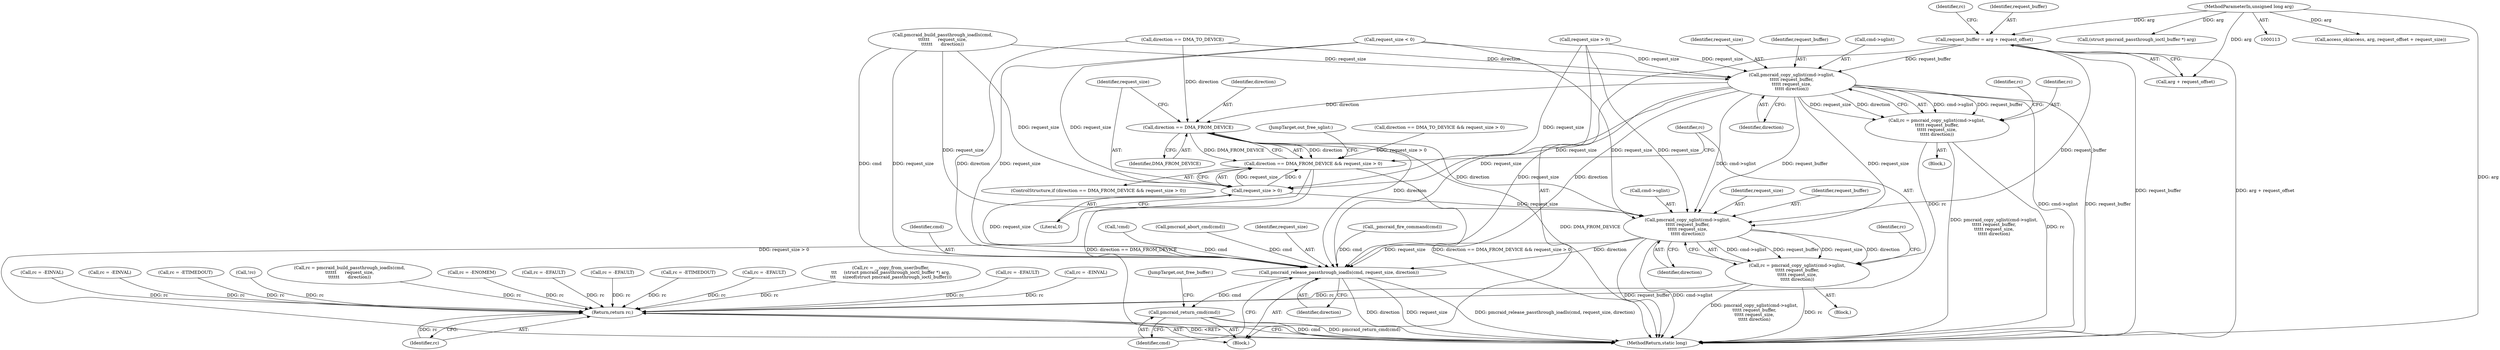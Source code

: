 digraph "0_linux_b5b515445f4f5a905c5dd27e6e682868ccd6c09d@integer" {
"1000197" [label="(Call,request_buffer = arg + request_offset)"];
"1000117" [label="(MethodParameterIn,unsigned long arg)"];
"1000488" [label="(Call,pmcraid_copy_sglist(cmd->sglist,\n\t\t\t\t\t request_buffer,\n\t\t\t\t\t request_size,\n\t\t\t\t\t direction))"];
"1000486" [label="(Call,rc = pmcraid_copy_sglist(cmd->sglist,\n\t\t\t\t\t request_buffer,\n\t\t\t\t\t request_size,\n\t\t\t\t\t direction))"];
"1000753" [label="(Return,return rc;)"];
"1000718" [label="(Call,direction == DMA_FROM_DEVICE)"];
"1000717" [label="(Call,direction == DMA_FROM_DEVICE && request_size > 0)"];
"1000727" [label="(Call,pmcraid_copy_sglist(cmd->sglist,\n\t\t\t\t\t request_buffer,\n\t\t\t\t\t request_size,\n\t\t\t\t\t direction))"];
"1000725" [label="(Call,rc = pmcraid_copy_sglist(cmd->sglist,\n\t\t\t\t\t request_buffer,\n\t\t\t\t\t request_size,\n\t\t\t\t\t direction))"];
"1000744" [label="(Call,pmcraid_release_passthrough_ioadls(cmd, request_size, direction))"];
"1000748" [label="(Call,pmcraid_return_cmd(cmd))"];
"1000721" [label="(Call,request_size > 0)"];
"1000197" [label="(Call,request_buffer = arg + request_offset)"];
"1000493" [label="(Identifier,request_size)"];
"1000739" [label="(Call,rc = -EFAULT)"];
"1000478" [label="(Call,direction == DMA_TO_DEVICE && request_size > 0)"];
"1000552" [label="(Call,_pmcraid_fire_command(cmd))"];
"1000743" [label="(JumpTarget,out_free_sglist:)"];
"1000717" [label="(Call,direction == DMA_FROM_DEVICE && request_size > 0)"];
"1000720" [label="(Identifier,DMA_FROM_DEVICE)"];
"1000496" [label="(Identifier,rc)"];
"1000749" [label="(Identifier,cmd)"];
"1000494" [label="(Identifier,direction)"];
"1000203" [label="(Identifier,rc)"];
"1000488" [label="(Call,pmcraid_copy_sglist(cmd->sglist,\n\t\t\t\t\t request_buffer,\n\t\t\t\t\t request_size,\n\t\t\t\t\t direction))"];
"1000258" [label="(Call,access_ok(access, arg, request_offset + request_size))"];
"1000202" [label="(Call,rc = __copy_from_user(buffer,\n\t\t\t     (struct pmcraid_passthrough_ioctl_buffer *) arg,\n\t\t\t     sizeof(struct pmcraid_passthrough_ioctl_buffer)))"];
"1000716" [label="(ControlStructure,if (direction == DMA_FROM_DEVICE && request_size > 0))"];
"1000745" [label="(Identifier,cmd)"];
"1000216" [label="(Call,rc = -EFAULT)"];
"1000753" [label="(Return,return rc;)"];
"1000735" [label="(Identifier,rc)"];
"1000723" [label="(Literal,0)"];
"1000198" [label="(Identifier,request_buffer)"];
"1000468" [label="(Call,request_size < 0)"];
"1000487" [label="(Identifier,rc)"];
"1000303" [label="(Call,!cmd)"];
"1000472" [label="(Call,rc = -EINVAL)"];
"1000279" [label="(Call,rc = -EINVAL)"];
"1000722" [label="(Identifier,request_size)"];
"1000293" [label="(Call,rc = -EINVAL)"];
"1000671" [label="(Call,rc = -ETIMEDOUT)"];
"1000755" [label="(MethodReturn,static long)"];
"1000629" [label="(Call,pmcraid_abort_cmd(cmd))"];
"1000486" [label="(Call,rc = pmcraid_copy_sglist(cmd->sglist,\n\t\t\t\t\t request_buffer,\n\t\t\t\t\t request_size,\n\t\t\t\t\t direction))"];
"1000265" [label="(Call,!rc)"];
"1000456" [label="(Call,pmcraid_build_passthrough_ioadls(cmd,\n\t\t\t\t\t\t      request_size,\n\t\t\t\t\t\t      direction))"];
"1000719" [label="(Identifier,direction)"];
"1000731" [label="(Identifier,request_buffer)"];
"1000747" [label="(Identifier,direction)"];
"1000744" [label="(Call,pmcraid_release_passthrough_ioadls(cmd, request_size, direction))"];
"1000454" [label="(Call,rc = pmcraid_build_passthrough_ioadls(cmd,\n\t\t\t\t\t\t      request_size,\n\t\t\t\t\t\t      direction))"];
"1000754" [label="(Identifier,rc)"];
"1000750" [label="(JumpTarget,out_free_buffer:)"];
"1000733" [label="(Identifier,direction)"];
"1000724" [label="(Block,)"];
"1000308" [label="(Call,rc = -ENOMEM)"];
"1000199" [label="(Call,arg + request_offset)"];
"1000746" [label="(Identifier,request_size)"];
"1000728" [label="(Call,cmd->sglist)"];
"1000117" [label="(MethodParameterIn,unsigned long arg)"];
"1000726" [label="(Identifier,rc)"];
"1000711" [label="(Call,rc = -EFAULT)"];
"1000482" [label="(Call,request_size > 0)"];
"1000206" [label="(Call,(struct pmcraid_passthrough_ioctl_buffer *) arg)"];
"1000479" [label="(Call,direction == DMA_TO_DEVICE)"];
"1000732" [label="(Identifier,request_size)"];
"1000725" [label="(Call,rc = pmcraid_copy_sglist(cmd->sglist,\n\t\t\t\t\t request_buffer,\n\t\t\t\t\t request_size,\n\t\t\t\t\t direction))"];
"1000727" [label="(Call,pmcraid_copy_sglist(cmd->sglist,\n\t\t\t\t\t request_buffer,\n\t\t\t\t\t request_size,\n\t\t\t\t\t direction))"];
"1000721" [label="(Call,request_size > 0)"];
"1000268" [label="(Call,rc = -EFAULT)"];
"1000748" [label="(Call,pmcraid_return_cmd(cmd))"];
"1000692" [label="(Call,rc = -ETIMEDOUT)"];
"1000492" [label="(Identifier,request_buffer)"];
"1000118" [label="(Block,)"];
"1000718" [label="(Call,direction == DMA_FROM_DEVICE)"];
"1000489" [label="(Call,cmd->sglist)"];
"1000485" [label="(Block,)"];
"1000197" -> "1000118"  [label="AST: "];
"1000197" -> "1000199"  [label="CFG: "];
"1000198" -> "1000197"  [label="AST: "];
"1000199" -> "1000197"  [label="AST: "];
"1000203" -> "1000197"  [label="CFG: "];
"1000197" -> "1000755"  [label="DDG: arg + request_offset"];
"1000197" -> "1000755"  [label="DDG: request_buffer"];
"1000117" -> "1000197"  [label="DDG: arg"];
"1000197" -> "1000488"  [label="DDG: request_buffer"];
"1000197" -> "1000727"  [label="DDG: request_buffer"];
"1000117" -> "1000113"  [label="AST: "];
"1000117" -> "1000755"  [label="DDG: arg"];
"1000117" -> "1000199"  [label="DDG: arg"];
"1000117" -> "1000206"  [label="DDG: arg"];
"1000117" -> "1000258"  [label="DDG: arg"];
"1000488" -> "1000486"  [label="AST: "];
"1000488" -> "1000494"  [label="CFG: "];
"1000489" -> "1000488"  [label="AST: "];
"1000492" -> "1000488"  [label="AST: "];
"1000493" -> "1000488"  [label="AST: "];
"1000494" -> "1000488"  [label="AST: "];
"1000486" -> "1000488"  [label="CFG: "];
"1000488" -> "1000755"  [label="DDG: cmd->sglist"];
"1000488" -> "1000755"  [label="DDG: request_buffer"];
"1000488" -> "1000486"  [label="DDG: cmd->sglist"];
"1000488" -> "1000486"  [label="DDG: request_buffer"];
"1000488" -> "1000486"  [label="DDG: request_size"];
"1000488" -> "1000486"  [label="DDG: direction"];
"1000482" -> "1000488"  [label="DDG: request_size"];
"1000468" -> "1000488"  [label="DDG: request_size"];
"1000456" -> "1000488"  [label="DDG: request_size"];
"1000479" -> "1000488"  [label="DDG: direction"];
"1000488" -> "1000718"  [label="DDG: direction"];
"1000488" -> "1000721"  [label="DDG: request_size"];
"1000488" -> "1000727"  [label="DDG: cmd->sglist"];
"1000488" -> "1000727"  [label="DDG: request_buffer"];
"1000488" -> "1000727"  [label="DDG: request_size"];
"1000488" -> "1000744"  [label="DDG: request_size"];
"1000488" -> "1000744"  [label="DDG: direction"];
"1000486" -> "1000485"  [label="AST: "];
"1000487" -> "1000486"  [label="AST: "];
"1000496" -> "1000486"  [label="CFG: "];
"1000486" -> "1000755"  [label="DDG: pmcraid_copy_sglist(cmd->sglist,\n\t\t\t\t\t request_buffer,\n\t\t\t\t\t request_size,\n\t\t\t\t\t direction)"];
"1000486" -> "1000755"  [label="DDG: rc"];
"1000486" -> "1000753"  [label="DDG: rc"];
"1000753" -> "1000118"  [label="AST: "];
"1000753" -> "1000754"  [label="CFG: "];
"1000754" -> "1000753"  [label="AST: "];
"1000755" -> "1000753"  [label="CFG: "];
"1000753" -> "1000755"  [label="DDG: <RET>"];
"1000754" -> "1000753"  [label="DDG: rc"];
"1000454" -> "1000753"  [label="DDG: rc"];
"1000711" -> "1000753"  [label="DDG: rc"];
"1000293" -> "1000753"  [label="DDG: rc"];
"1000279" -> "1000753"  [label="DDG: rc"];
"1000216" -> "1000753"  [label="DDG: rc"];
"1000268" -> "1000753"  [label="DDG: rc"];
"1000671" -> "1000753"  [label="DDG: rc"];
"1000265" -> "1000753"  [label="DDG: rc"];
"1000472" -> "1000753"  [label="DDG: rc"];
"1000725" -> "1000753"  [label="DDG: rc"];
"1000308" -> "1000753"  [label="DDG: rc"];
"1000692" -> "1000753"  [label="DDG: rc"];
"1000202" -> "1000753"  [label="DDG: rc"];
"1000739" -> "1000753"  [label="DDG: rc"];
"1000718" -> "1000717"  [label="AST: "];
"1000718" -> "1000720"  [label="CFG: "];
"1000719" -> "1000718"  [label="AST: "];
"1000720" -> "1000718"  [label="AST: "];
"1000722" -> "1000718"  [label="CFG: "];
"1000717" -> "1000718"  [label="CFG: "];
"1000718" -> "1000755"  [label="DDG: DMA_FROM_DEVICE"];
"1000718" -> "1000717"  [label="DDG: direction"];
"1000718" -> "1000717"  [label="DDG: DMA_FROM_DEVICE"];
"1000479" -> "1000718"  [label="DDG: direction"];
"1000718" -> "1000727"  [label="DDG: direction"];
"1000718" -> "1000744"  [label="DDG: direction"];
"1000717" -> "1000716"  [label="AST: "];
"1000717" -> "1000721"  [label="CFG: "];
"1000721" -> "1000717"  [label="AST: "];
"1000726" -> "1000717"  [label="CFG: "];
"1000743" -> "1000717"  [label="CFG: "];
"1000717" -> "1000755"  [label="DDG: direction == DMA_FROM_DEVICE && request_size > 0"];
"1000717" -> "1000755"  [label="DDG: request_size > 0"];
"1000717" -> "1000755"  [label="DDG: direction == DMA_FROM_DEVICE"];
"1000721" -> "1000717"  [label="DDG: request_size"];
"1000721" -> "1000717"  [label="DDG: 0"];
"1000478" -> "1000717"  [label="DDG: request_size > 0"];
"1000727" -> "1000725"  [label="AST: "];
"1000727" -> "1000733"  [label="CFG: "];
"1000728" -> "1000727"  [label="AST: "];
"1000731" -> "1000727"  [label="AST: "];
"1000732" -> "1000727"  [label="AST: "];
"1000733" -> "1000727"  [label="AST: "];
"1000725" -> "1000727"  [label="CFG: "];
"1000727" -> "1000755"  [label="DDG: request_buffer"];
"1000727" -> "1000755"  [label="DDG: cmd->sglist"];
"1000727" -> "1000725"  [label="DDG: cmd->sglist"];
"1000727" -> "1000725"  [label="DDG: request_buffer"];
"1000727" -> "1000725"  [label="DDG: request_size"];
"1000727" -> "1000725"  [label="DDG: direction"];
"1000482" -> "1000727"  [label="DDG: request_size"];
"1000468" -> "1000727"  [label="DDG: request_size"];
"1000456" -> "1000727"  [label="DDG: request_size"];
"1000721" -> "1000727"  [label="DDG: request_size"];
"1000727" -> "1000744"  [label="DDG: request_size"];
"1000727" -> "1000744"  [label="DDG: direction"];
"1000725" -> "1000724"  [label="AST: "];
"1000726" -> "1000725"  [label="AST: "];
"1000735" -> "1000725"  [label="CFG: "];
"1000725" -> "1000755"  [label="DDG: pmcraid_copy_sglist(cmd->sglist,\n\t\t\t\t\t request_buffer,\n\t\t\t\t\t request_size,\n\t\t\t\t\t direction)"];
"1000725" -> "1000755"  [label="DDG: rc"];
"1000744" -> "1000118"  [label="AST: "];
"1000744" -> "1000747"  [label="CFG: "];
"1000745" -> "1000744"  [label="AST: "];
"1000746" -> "1000744"  [label="AST: "];
"1000747" -> "1000744"  [label="AST: "];
"1000749" -> "1000744"  [label="CFG: "];
"1000744" -> "1000755"  [label="DDG: pmcraid_release_passthrough_ioadls(cmd, request_size, direction)"];
"1000744" -> "1000755"  [label="DDG: direction"];
"1000744" -> "1000755"  [label="DDG: request_size"];
"1000629" -> "1000744"  [label="DDG: cmd"];
"1000552" -> "1000744"  [label="DDG: cmd"];
"1000456" -> "1000744"  [label="DDG: cmd"];
"1000456" -> "1000744"  [label="DDG: request_size"];
"1000303" -> "1000744"  [label="DDG: cmd"];
"1000482" -> "1000744"  [label="DDG: request_size"];
"1000468" -> "1000744"  [label="DDG: request_size"];
"1000721" -> "1000744"  [label="DDG: request_size"];
"1000479" -> "1000744"  [label="DDG: direction"];
"1000744" -> "1000748"  [label="DDG: cmd"];
"1000748" -> "1000118"  [label="AST: "];
"1000748" -> "1000749"  [label="CFG: "];
"1000749" -> "1000748"  [label="AST: "];
"1000750" -> "1000748"  [label="CFG: "];
"1000748" -> "1000755"  [label="DDG: pmcraid_return_cmd(cmd)"];
"1000748" -> "1000755"  [label="DDG: cmd"];
"1000721" -> "1000723"  [label="CFG: "];
"1000722" -> "1000721"  [label="AST: "];
"1000723" -> "1000721"  [label="AST: "];
"1000482" -> "1000721"  [label="DDG: request_size"];
"1000468" -> "1000721"  [label="DDG: request_size"];
"1000456" -> "1000721"  [label="DDG: request_size"];
}

